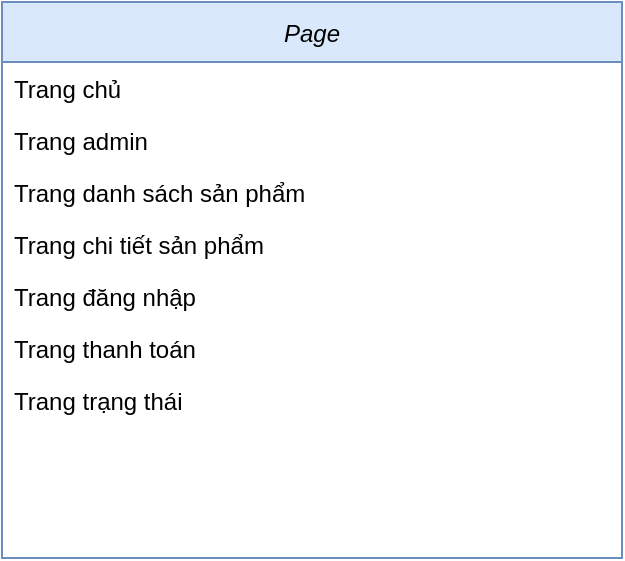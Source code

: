 <mxfile version="26.1.3" pages="2">
  <diagram id="C5RBs43oDa-KdzZeNtuy" name="Page-1">
    <mxGraphModel dx="1005" dy="1026" grid="1" gridSize="10" guides="1" tooltips="1" connect="1" arrows="1" fold="1" page="0" pageScale="1" pageWidth="1169" pageHeight="827" background="none" math="0" shadow="0">
      <root>
        <mxCell id="WIyWlLk6GJQsqaUBKTNV-0" />
        <mxCell id="WIyWlLk6GJQsqaUBKTNV-1" parent="WIyWlLk6GJQsqaUBKTNV-0" />
        <mxCell id="zkfFHV4jXpPFQw0GAbJ--0" value="Page" style="swimlane;fontStyle=2;align=center;verticalAlign=middle;childLayout=stackLayout;horizontal=1;startSize=30;horizontalStack=0;resizeParent=1;resizeLast=0;collapsible=1;marginBottom=0;rounded=0;shadow=0;strokeWidth=1;fillColor=#dae8fc;strokeColor=#6c8ebf;gradientColor=none;glass=0;labelPosition=center;verticalLabelPosition=middle;arcSize=17;" parent="WIyWlLk6GJQsqaUBKTNV-1" vertex="1">
          <mxGeometry x="100" y="-50" width="310" height="278" as="geometry">
            <mxRectangle x="230" y="140" width="160" height="26" as="alternateBounds" />
          </mxGeometry>
        </mxCell>
        <mxCell id="zkfFHV4jXpPFQw0GAbJ--1" value="Trang chủ" style="text;align=left;verticalAlign=middle;spacingLeft=4;spacingRight=4;overflow=hidden;rotatable=1;points=[[0,0.5],[1,0.5]];portConstraint=eastwest;fillColor=none;horizontal=1;spacingTop=0;container=0;movable=1;resizable=1;deletable=1;editable=1;locked=0;connectable=1;fillStyle=dashed;strokeColor=none;" parent="zkfFHV4jXpPFQw0GAbJ--0" vertex="1">
          <mxGeometry y="30" width="310" height="26" as="geometry" />
        </mxCell>
        <mxCell id="NB2SkCXfuX6RsvM2COgK-0" value="Trang admin" style="text;align=left;verticalAlign=top;spacingLeft=4;spacingRight=4;overflow=hidden;rotatable=0;points=[[0,0.5],[1,0.5]];portConstraint=eastwest;" vertex="1" parent="zkfFHV4jXpPFQw0GAbJ--0">
          <mxGeometry y="56" width="310" height="26" as="geometry" />
        </mxCell>
        <mxCell id="zkfFHV4jXpPFQw0GAbJ--2" value="Trang danh sách sản phẩm" style="text;align=left;verticalAlign=top;spacingLeft=4;spacingRight=4;overflow=hidden;rotatable=0;points=[[0,0.5],[1,0.5]];portConstraint=eastwest;rounded=0;shadow=0;html=0;fontStyle=0;labelBackgroundColor=none;" parent="zkfFHV4jXpPFQw0GAbJ--0" vertex="1">
          <mxGeometry y="82" width="310" height="26" as="geometry" />
        </mxCell>
        <mxCell id="zkfFHV4jXpPFQw0GAbJ--5" value="Trang chi tiết sản phẩm" style="text;align=left;verticalAlign=top;spacingLeft=4;spacingRight=4;overflow=hidden;rotatable=0;points=[[0,0.5],[1,0.5]];portConstraint=eastwest;" parent="zkfFHV4jXpPFQw0GAbJ--0" vertex="1">
          <mxGeometry y="108" width="310" height="26" as="geometry" />
        </mxCell>
        <mxCell id="zkfFHV4jXpPFQw0GAbJ--3" value="Trang đăng nhập" style="text;align=left;verticalAlign=top;spacingLeft=4;spacingRight=4;overflow=hidden;rotatable=0;points=[[0,0.5],[1,0.5]];portConstraint=eastwest;rounded=0;shadow=0;html=0;" parent="zkfFHV4jXpPFQw0GAbJ--0" vertex="1">
          <mxGeometry y="134" width="310" height="26" as="geometry" />
        </mxCell>
        <mxCell id="3YXD5WL7k8-5RHGGD3u7-1" value="Trang thanh toán" style="text;align=left;verticalAlign=top;spacingLeft=4;spacingRight=4;overflow=hidden;rotatable=0;points=[[0,0.5],[1,0.5]];portConstraint=eastwest;" parent="zkfFHV4jXpPFQw0GAbJ--0" vertex="1">
          <mxGeometry y="160" width="310" height="26" as="geometry" />
        </mxCell>
        <mxCell id="oP2LaHglNJmHAS7Rxr_d-0" value="Trang trạng thái" style="text;align=left;verticalAlign=top;spacingLeft=4;spacingRight=4;overflow=hidden;rotatable=0;points=[[0,0.5],[1,0.5]];portConstraint=eastwest;" vertex="1" parent="zkfFHV4jXpPFQw0GAbJ--0">
          <mxGeometry y="186" width="310" height="26" as="geometry" />
        </mxCell>
      </root>
    </mxGraphModel>
  </diagram>
  <diagram id="ng6bCuu9ps39AD-uG_Up" name="Trang-2">
    <mxGraphModel dx="2509" dy="835" grid="1" gridSize="10" guides="1" tooltips="1" connect="1" arrows="1" fold="1" page="1" pageScale="1" pageWidth="1169" pageHeight="827" math="0" shadow="0">
      <root>
        <mxCell id="0" />
        <mxCell id="1" parent="0" />
        <mxCell id="6G9M2cNqyrZpUoSZgNi6-38" value="Customer" style="swimlane;startSize=30;fillColor=#f8cecc;strokeColor=#b85450;" parent="1" vertex="1">
          <mxGeometry x="550" y="600" width="330" height="300" as="geometry" />
        </mxCell>
        <mxCell id="6G9M2cNqyrZpUoSZgNi6-39" value="_id" style="text;html=1;align=center;verticalAlign=middle;resizable=0;points=[];autosize=1;strokeColor=none;fillColor=default;fontStyle=1;labelBorderColor=none;labelBackgroundColor=none;fontColor=light-dark(#ff0000, #ededed);fontSize=13;" parent="6G9M2cNqyrZpUoSZgNi6-38" vertex="1">
          <mxGeometry x="20" y="40" width="40" height="30" as="geometry" />
        </mxCell>
        <mxCell id="6G9M2cNqyrZpUoSZgNi6-40" value="String (required)" style="text;html=1;align=center;verticalAlign=middle;resizable=0;points=[];autosize=1;strokeColor=none;fillColor=none;" parent="6G9M2cNqyrZpUoSZgNi6-38" vertex="1">
          <mxGeometry x="70" y="40" width="110" height="30" as="geometry" />
        </mxCell>
        <mxCell id="6G9M2cNqyrZpUoSZgNi6-42" value="email" style="text;html=1;align=center;verticalAlign=middle;resizable=0;points=[];autosize=1;strokeColor=none;fillColor=default;fontStyle=1;labelBorderColor=none;labelBackgroundColor=none;fontColor=light-dark(#ff0000, #ededed);fontSize=13;" parent="6G9M2cNqyrZpUoSZgNi6-38" vertex="1">
          <mxGeometry x="20" y="70" width="50" height="30" as="geometry" />
        </mxCell>
        <mxCell id="6G9M2cNqyrZpUoSZgNi6-43" value="unique, required" style="text;html=1;align=center;verticalAlign=middle;resizable=0;points=[];autosize=1;strokeColor=none;fillColor=none;" parent="6G9M2cNqyrZpUoSZgNi6-38" vertex="1">
          <mxGeometry x="70" y="70" width="110" height="30" as="geometry" />
        </mxCell>
        <mxCell id="6G9M2cNqyrZpUoSZgNi6-44" value="userName" style="text;html=1;align=center;verticalAlign=middle;resizable=0;points=[];autosize=1;strokeColor=none;fillColor=default;fontStyle=1;labelBorderColor=none;labelBackgroundColor=none;fontColor=light-dark(#ff0000, #ededed);fontSize=13;" parent="6G9M2cNqyrZpUoSZgNi6-38" vertex="1">
          <mxGeometry x="20" y="100" width="80" height="30" as="geometry" />
        </mxCell>
        <mxCell id="6G9M2cNqyrZpUoSZgNi6-45" value="(unique, required) default from email" style="text;html=1;align=center;verticalAlign=middle;resizable=0;points=[];autosize=1;strokeColor=none;fillColor=none;" parent="6G9M2cNqyrZpUoSZgNi6-38" vertex="1">
          <mxGeometry x="100" y="100" width="220" height="30" as="geometry" />
        </mxCell>
        <mxCell id="6G9M2cNqyrZpUoSZgNi6-46" value="password" style="text;html=1;align=center;verticalAlign=middle;resizable=0;points=[];autosize=1;strokeColor=none;fillColor=default;fontStyle=1;labelBorderColor=none;labelBackgroundColor=none;fontColor=light-dark(#ff0000, #ededed);fontSize=13;" parent="6G9M2cNqyrZpUoSZgNi6-38" vertex="1">
          <mxGeometry x="20" y="130" width="80" height="30" as="geometry" />
        </mxCell>
        <mxCell id="6G9M2cNqyrZpUoSZgNi6-47" value="String (required)" style="text;html=1;align=center;verticalAlign=middle;resizable=0;points=[];autosize=1;strokeColor=none;fillColor=none;" parent="6G9M2cNqyrZpUoSZgNi6-38" vertex="1">
          <mxGeometry x="100" y="130" width="110" height="30" as="geometry" />
        </mxCell>
        <mxCell id="jI9gdEdgTyAprfT7nVUG-5" value="role" style="text;html=1;align=center;verticalAlign=middle;resizable=0;points=[];autosize=1;strokeColor=none;fillColor=default;fontStyle=1;labelBorderColor=none;labelBackgroundColor=none;fontColor=light-dark(#ff0000, #ededed);fontSize=13;" parent="6G9M2cNqyrZpUoSZgNi6-38" vertex="1">
          <mxGeometry x="20" y="160" width="50" height="30" as="geometry" />
        </mxCell>
        <mxCell id="jI9gdEdgTyAprfT7nVUG-6" value="setDefault(client, admin)" style="text;html=1;align=center;verticalAlign=middle;resizable=0;points=[];autosize=1;strokeColor=none;fillColor=none;" parent="6G9M2cNqyrZpUoSZgNi6-38" vertex="1">
          <mxGeometry x="70" y="160" width="150" height="30" as="geometry" />
        </mxCell>
        <mxCell id="jI9gdEdgTyAprfT7nVUG-7" value="isActive" style="text;html=1;align=center;verticalAlign=middle;resizable=0;points=[];autosize=1;strokeColor=none;fillColor=default;fontStyle=1;labelBorderColor=none;labelBackgroundColor=none;fontColor=light-dark(#ff0000, #ededed);fontSize=13;" parent="6G9M2cNqyrZpUoSZgNi6-38" vertex="1">
          <mxGeometry x="20" y="190" width="70" height="30" as="geometry" />
        </mxCell>
        <mxCell id="jI9gdEdgTyAprfT7nVUG-8" value="Boolean &amp;lt;default: false&amp;gt;" style="text;html=1;align=center;verticalAlign=middle;resizable=0;points=[];autosize=1;strokeColor=none;fillColor=none;" parent="6G9M2cNqyrZpUoSZgNi6-38" vertex="1">
          <mxGeometry x="90" y="190" width="150" height="30" as="geometry" />
        </mxCell>
        <mxCell id="jI9gdEdgTyAprfT7nVUG-9" value="createdAt" style="text;html=1;align=center;verticalAlign=middle;resizable=0;points=[];autosize=1;strokeColor=none;fillColor=default;fontStyle=1;labelBorderColor=none;labelBackgroundColor=none;fontColor=light-dark(#ff0000, #ededed);fontSize=13;" parent="6G9M2cNqyrZpUoSZgNi6-38" vertex="1">
          <mxGeometry x="20" y="220" width="80" height="30" as="geometry" />
        </mxCell>
        <mxCell id="jI9gdEdgTyAprfT7nVUG-10" value="timeStamp &amp;lt;default: Date.now&amp;gt;" style="text;html=1;align=center;verticalAlign=middle;resizable=0;points=[];autosize=1;strokeColor=none;fillColor=none;" parent="6G9M2cNqyrZpUoSZgNi6-38" vertex="1">
          <mxGeometry x="100" y="220" width="190" height="30" as="geometry" />
        </mxCell>
        <mxCell id="jI9gdEdgTyAprfT7nVUG-11" value="updatedAt" style="text;html=1;align=center;verticalAlign=middle;resizable=0;points=[];autosize=1;strokeColor=none;fillColor=default;fontStyle=1;labelBorderColor=none;labelBackgroundColor=none;fontColor=light-dark(#ff0000, #ededed);fontSize=13;" parent="6G9M2cNqyrZpUoSZgNi6-38" vertex="1">
          <mxGeometry x="20" y="250" width="80" height="30" as="geometry" />
        </mxCell>
        <mxCell id="jI9gdEdgTyAprfT7nVUG-12" value="timeStamp &amp;lt;default: null&amp;gt;" style="text;html=1;align=center;verticalAlign=middle;resizable=0;points=[];autosize=1;strokeColor=none;fillColor=none;" parent="6G9M2cNqyrZpUoSZgNi6-38" vertex="1">
          <mxGeometry x="115" y="250" width="160" height="30" as="geometry" />
        </mxCell>
        <mxCell id="jI9gdEdgTyAprfT7nVUG-13" value="Product" style="swimlane;startSize=30;fillColor=#dae8fc;strokeColor=#6c8ebf;" parent="1" vertex="1">
          <mxGeometry x="550" y="80" width="330" height="430" as="geometry" />
        </mxCell>
        <mxCell id="jI9gdEdgTyAprfT7nVUG-14" value="_id" style="text;html=1;align=center;verticalAlign=middle;resizable=0;points=[];autosize=1;strokeColor=none;fillColor=default;fontStyle=1;labelBorderColor=none;labelBackgroundColor=none;fontColor=light-dark(#ff0000, #ededed);fontSize=13;" parent="jI9gdEdgTyAprfT7nVUG-13" vertex="1">
          <mxGeometry x="20" y="40" width="40" height="30" as="geometry" />
        </mxCell>
        <mxCell id="jI9gdEdgTyAprfT7nVUG-15" value="String (required)" style="text;html=1;align=center;verticalAlign=middle;resizable=0;points=[];autosize=1;strokeColor=none;fillColor=none;" parent="jI9gdEdgTyAprfT7nVUG-13" vertex="1">
          <mxGeometry x="70" y="40" width="110" height="30" as="geometry" />
        </mxCell>
        <mxCell id="jI9gdEdgTyAprfT7nVUG-16" value="brand" style="text;html=1;align=center;verticalAlign=middle;resizable=0;points=[];autosize=1;strokeColor=none;fillColor=default;fontStyle=1;labelBorderColor=none;labelBackgroundColor=none;fontColor=light-dark(#ff0000, #ededed);fontSize=13;" parent="jI9gdEdgTyAprfT7nVUG-13" vertex="1">
          <mxGeometry x="20" y="130" width="60" height="30" as="geometry" />
        </mxCell>
        <mxCell id="jI9gdEdgTyAprfT7nVUG-17" value="String(required)" style="text;html=1;align=center;verticalAlign=middle;resizable=0;points=[];autosize=1;strokeColor=none;fillColor=none;" parent="jI9gdEdgTyAprfT7nVUG-13" vertex="1">
          <mxGeometry x="85" y="130" width="110" height="30" as="geometry" />
        </mxCell>
        <mxCell id="jI9gdEdgTyAprfT7nVUG-18" value="color" style="text;html=1;align=center;verticalAlign=middle;resizable=0;points=[];autosize=1;strokeColor=none;fillColor=default;fontStyle=1;labelBorderColor=none;labelBackgroundColor=none;fontColor=light-dark(#ff0000, #ededed);fontSize=13;" parent="jI9gdEdgTyAprfT7nVUG-13" vertex="1">
          <mxGeometry x="20" y="160" width="50" height="30" as="geometry" />
        </mxCell>
        <mxCell id="jI9gdEdgTyAprfT7nVUG-19" value="Array[]" style="text;html=1;align=center;verticalAlign=middle;resizable=0;points=[];autosize=1;strokeColor=none;fillColor=none;" parent="jI9gdEdgTyAprfT7nVUG-13" vertex="1">
          <mxGeometry x="85" y="160" width="60" height="30" as="geometry" />
        </mxCell>
        <mxCell id="jI9gdEdgTyAprfT7nVUG-20" value="size" style="text;html=1;align=center;verticalAlign=middle;resizable=0;points=[];autosize=1;strokeColor=none;fillColor=default;fontStyle=1;labelBorderColor=none;labelBackgroundColor=none;fontColor=light-dark(#ff0000, #ededed);fontSize=13;" parent="jI9gdEdgTyAprfT7nVUG-13" vertex="1">
          <mxGeometry x="20" y="190" width="50" height="30" as="geometry" />
        </mxCell>
        <mxCell id="jI9gdEdgTyAprfT7nVUG-21" value="Array[]" style="text;html=1;align=center;verticalAlign=middle;resizable=0;points=[];autosize=1;strokeColor=none;fillColor=none;" parent="jI9gdEdgTyAprfT7nVUG-13" vertex="1">
          <mxGeometry x="85" y="190" width="60" height="30" as="geometry" />
        </mxCell>
        <mxCell id="jI9gdEdgTyAprfT7nVUG-22" value="image" style="text;html=1;align=center;verticalAlign=middle;resizable=0;points=[];autosize=1;strokeColor=none;fillColor=default;fontStyle=1;labelBorderColor=none;labelBackgroundColor=none;fontColor=light-dark(#ff0000, #ededed);fontSize=13;" parent="jI9gdEdgTyAprfT7nVUG-13" vertex="1">
          <mxGeometry x="20" y="220" width="60" height="30" as="geometry" />
        </mxCell>
        <mxCell id="jI9gdEdgTyAprfT7nVUG-23" value="Array[]" style="text;html=1;align=center;verticalAlign=middle;resizable=0;points=[];autosize=1;strokeColor=none;fillColor=none;" parent="jI9gdEdgTyAprfT7nVUG-13" vertex="1">
          <mxGeometry x="85" y="220" width="60" height="30" as="geometry" />
        </mxCell>
        <mxCell id="jI9gdEdgTyAprfT7nVUG-24" value="name" style="text;html=1;align=center;verticalAlign=middle;resizable=0;points=[];autosize=1;strokeColor=none;fillColor=default;fontStyle=1;labelBorderColor=none;labelBackgroundColor=none;fontColor=light-dark(#ff0000, #ededed);fontSize=13;" parent="jI9gdEdgTyAprfT7nVUG-13" vertex="1">
          <mxGeometry x="20" y="70" width="60" height="30" as="geometry" />
        </mxCell>
        <mxCell id="jI9gdEdgTyAprfT7nVUG-25" value="String (required)" style="text;html=1;align=center;verticalAlign=middle;resizable=0;points=[];autosize=1;strokeColor=none;fillColor=none;" parent="jI9gdEdgTyAprfT7nVUG-13" vertex="1">
          <mxGeometry x="80" y="70" width="110" height="30" as="geometry" />
        </mxCell>
        <mxCell id="jI9gdEdgTyAprfT7nVUG-26" value="desc" style="text;html=1;align=center;verticalAlign=middle;resizable=0;points=[];autosize=1;strokeColor=none;fillColor=default;fontStyle=1;labelBorderColor=none;labelBackgroundColor=none;fontColor=light-dark(#ff0000, #ededed);fontSize=13;" parent="jI9gdEdgTyAprfT7nVUG-13" vertex="1">
          <mxGeometry x="20" y="100" width="50" height="30" as="geometry" />
        </mxCell>
        <mxCell id="jI9gdEdgTyAprfT7nVUG-27" value="String" style="text;html=1;align=center;verticalAlign=middle;resizable=0;points=[];autosize=1;strokeColor=none;fillColor=none;" parent="jI9gdEdgTyAprfT7nVUG-13" vertex="1">
          <mxGeometry x="85" y="100" width="50" height="30" as="geometry" />
        </mxCell>
        <mxCell id="jI9gdEdgTyAprfT7nVUG-30" value="createdAt" style="text;html=1;align=center;verticalAlign=middle;resizable=0;points=[];autosize=1;strokeColor=none;fillColor=default;fontStyle=1;labelBorderColor=none;labelBackgroundColor=none;fontColor=light-dark(#ff0000, #ededed);fontSize=13;" parent="jI9gdEdgTyAprfT7nVUG-13" vertex="1">
          <mxGeometry x="20" y="313.5" width="80" height="30" as="geometry" />
        </mxCell>
        <mxCell id="jI9gdEdgTyAprfT7nVUG-31" value="timeStamp &amp;lt;default: Date.now&amp;gt;" style="text;html=1;align=center;verticalAlign=middle;resizable=0;points=[];autosize=1;strokeColor=none;fillColor=none;" parent="jI9gdEdgTyAprfT7nVUG-13" vertex="1">
          <mxGeometry x="100" y="314" width="190" height="30" as="geometry" />
        </mxCell>
        <mxCell id="jI9gdEdgTyAprfT7nVUG-32" value="updatedAt" style="text;html=1;align=center;verticalAlign=middle;resizable=0;points=[];autosize=1;strokeColor=none;fillColor=default;fontStyle=1;labelBorderColor=none;labelBackgroundColor=none;fontColor=light-dark(#ff0000, #ededed);fontSize=13;" parent="jI9gdEdgTyAprfT7nVUG-13" vertex="1">
          <mxGeometry x="20" y="344" width="80" height="30" as="geometry" />
        </mxCell>
        <mxCell id="jI9gdEdgTyAprfT7nVUG-33" value="timeStamp &amp;lt;default: null&amp;gt;" style="text;html=1;align=center;verticalAlign=middle;resizable=0;points=[];autosize=1;strokeColor=none;fillColor=none;" parent="jI9gdEdgTyAprfT7nVUG-13" vertex="1">
          <mxGeometry x="100" y="344" width="160" height="30" as="geometry" />
        </mxCell>
        <mxCell id="jI9gdEdgTyAprfT7nVUG-34" value="_destroy" style="text;html=1;align=center;verticalAlign=middle;resizable=0;points=[];autosize=1;strokeColor=none;fillColor=default;fontStyle=1;labelBorderColor=none;labelBackgroundColor=none;fontColor=light-dark(#ff0000, #ededed);fontSize=13;" parent="jI9gdEdgTyAprfT7nVUG-13" vertex="1">
          <mxGeometry x="25" y="374" width="70" height="30" as="geometry" />
        </mxCell>
        <mxCell id="jI9gdEdgTyAprfT7nVUG-35" value="Boolean &amp;lt;default: false&amp;gt;" style="text;html=1;align=center;verticalAlign=middle;resizable=0;points=[];autosize=1;strokeColor=none;fillColor=none;" parent="jI9gdEdgTyAprfT7nVUG-13" vertex="1">
          <mxGeometry x="105" y="374" width="150" height="30" as="geometry" />
        </mxCell>
        <mxCell id="jI9gdEdgTyAprfT7nVUG-36" value="price" style="text;html=1;align=center;verticalAlign=middle;resizable=0;points=[];autosize=1;strokeColor=none;fillColor=default;fontStyle=1;labelBorderColor=none;labelBackgroundColor=none;fontColor=light-dark(#ff0000, #ededed);fontSize=13;" parent="jI9gdEdgTyAprfT7nVUG-13" vertex="1">
          <mxGeometry x="20" y="250" width="50" height="30" as="geometry" />
        </mxCell>
        <mxCell id="jI9gdEdgTyAprfT7nVUG-37" value="Number" style="text;html=1;align=center;verticalAlign=middle;resizable=0;points=[];autosize=1;strokeColor=none;fillColor=none;" parent="jI9gdEdgTyAprfT7nVUG-13" vertex="1">
          <mxGeometry x="80" y="250" width="70" height="30" as="geometry" />
        </mxCell>
        <mxCell id="jI9gdEdgTyAprfT7nVUG-38" value="stock" style="text;html=1;align=center;verticalAlign=middle;resizable=0;points=[];autosize=1;strokeColor=none;fillColor=default;fontStyle=1;labelBorderColor=none;labelBackgroundColor=none;fontColor=light-dark(#ff0000, #ededed);fontSize=13;" parent="jI9gdEdgTyAprfT7nVUG-13" vertex="1">
          <mxGeometry x="20" y="280" width="50" height="30" as="geometry" />
        </mxCell>
        <mxCell id="jI9gdEdgTyAprfT7nVUG-39" value="Number" style="text;html=1;align=center;verticalAlign=middle;resizable=0;points=[];autosize=1;strokeColor=none;fillColor=none;" parent="jI9gdEdgTyAprfT7nVUG-13" vertex="1">
          <mxGeometry x="85" y="280" width="70" height="30" as="geometry" />
        </mxCell>
        <mxCell id="UX02B7uwUahebvQv0DMJ-2" value="Order" style="swimlane;startSize=30;fillColor=#d5e8d4;strokeColor=#82b366;" vertex="1" parent="1">
          <mxGeometry x="-20" y="290" width="410" height="360" as="geometry" />
        </mxCell>
        <mxCell id="UX02B7uwUahebvQv0DMJ-3" value="_id" style="text;html=1;align=center;verticalAlign=middle;resizable=0;points=[];autosize=1;strokeColor=none;fillColor=default;fontStyle=1;labelBorderColor=none;labelBackgroundColor=none;fontColor=light-dark(#ff0000, #ededed);fontSize=13;" vertex="1" parent="UX02B7uwUahebvQv0DMJ-2">
          <mxGeometry x="20" y="40" width="40" height="30" as="geometry" />
        </mxCell>
        <mxCell id="UX02B7uwUahebvQv0DMJ-4" value="String (required)" style="text;html=1;align=center;verticalAlign=middle;resizable=0;points=[];autosize=1;strokeColor=none;fillColor=none;" vertex="1" parent="UX02B7uwUahebvQv0DMJ-2">
          <mxGeometry x="70" y="40" width="110" height="30" as="geometry" />
        </mxCell>
        <mxCell id="UX02B7uwUahebvQv0DMJ-5" value="customerId" style="text;html=1;align=center;verticalAlign=middle;resizable=0;points=[];autosize=1;strokeColor=none;fillColor=default;fontStyle=1;labelBorderColor=none;labelBackgroundColor=none;fontColor=light-dark(#ff0000, #ededed);fontSize=13;" vertex="1" parent="UX02B7uwUahebvQv0DMJ-2">
          <mxGeometry x="20" y="70" width="90" height="30" as="geometry" />
        </mxCell>
        <mxCell id="UX02B7uwUahebvQv0DMJ-6" value="unique, required" style="text;html=1;align=center;verticalAlign=middle;resizable=0;points=[];autosize=1;strokeColor=none;fillColor=none;" vertex="1" parent="UX02B7uwUahebvQv0DMJ-2">
          <mxGeometry x="110" y="70" width="110" height="30" as="geometry" />
        </mxCell>
        <mxCell id="UX02B7uwUahebvQv0DMJ-7" value="items" style="text;html=1;align=center;verticalAlign=middle;resizable=0;points=[];autosize=1;strokeColor=none;fillColor=default;fontStyle=1;labelBorderColor=none;labelBackgroundColor=none;fontColor=light-dark(#ff0000, #ededed);fontSize=13;" vertex="1" parent="UX02B7uwUahebvQv0DMJ-2">
          <mxGeometry x="20" y="100" width="50" height="30" as="geometry" />
        </mxCell>
        <mxCell id="UX02B7uwUahebvQv0DMJ-8" value="Array[]" style="text;html=1;align=center;verticalAlign=middle;resizable=0;points=[];autosize=1;strokeColor=none;fillColor=none;" vertex="1" parent="UX02B7uwUahebvQv0DMJ-2">
          <mxGeometry x="70" y="100" width="60" height="30" as="geometry" />
        </mxCell>
        <mxCell id="UX02B7uwUahebvQv0DMJ-9" value="productId" style="text;html=1;align=center;verticalAlign=middle;resizable=0;points=[];autosize=1;strokeColor=none;fillColor=default;fontStyle=1;labelBorderColor=none;labelBackgroundColor=none;fontColor=light-dark(#ff0000, #ededed);fontSize=13;" vertex="1" parent="UX02B7uwUahebvQv0DMJ-2">
          <mxGeometry x="60" y="130" width="80" height="30" as="geometry" />
        </mxCell>
        <mxCell id="UX02B7uwUahebvQv0DMJ-10" value="String (required)" style="text;html=1;align=center;verticalAlign=middle;resizable=0;points=[];autosize=1;strokeColor=none;fillColor=none;" vertex="1" parent="UX02B7uwUahebvQv0DMJ-2">
          <mxGeometry x="140" y="130" width="110" height="30" as="geometry" />
        </mxCell>
        <mxCell id="UX02B7uwUahebvQv0DMJ-11" value="quantity" style="text;html=1;align=center;verticalAlign=middle;resizable=0;points=[];autosize=1;strokeColor=none;fillColor=default;fontStyle=1;labelBorderColor=none;labelBackgroundColor=none;fontColor=light-dark(#ff0000, #ededed);fontSize=13;" vertex="1" parent="UX02B7uwUahebvQv0DMJ-2">
          <mxGeometry x="60" y="160" width="70" height="30" as="geometry" />
        </mxCell>
        <mxCell id="UX02B7uwUahebvQv0DMJ-12" value="Number &amp;lt;default: 1&amp;gt;" style="text;html=1;align=center;verticalAlign=middle;resizable=0;points=[];autosize=1;strokeColor=none;fillColor=none;" vertex="1" parent="UX02B7uwUahebvQv0DMJ-2">
          <mxGeometry x="140" y="160" width="130" height="30" as="geometry" />
        </mxCell>
        <mxCell id="UX02B7uwUahebvQv0DMJ-13" value="price" style="text;html=1;align=center;verticalAlign=middle;resizable=0;points=[];autosize=1;strokeColor=none;fillColor=default;fontStyle=1;labelBorderColor=none;labelBackgroundColor=none;fontColor=light-dark(#ff0000, #ededed);fontSize=13;" vertex="1" parent="UX02B7uwUahebvQv0DMJ-2">
          <mxGeometry x="60" y="190" width="50" height="30" as="geometry" />
        </mxCell>
        <mxCell id="UX02B7uwUahebvQv0DMJ-14" value="Boolean &amp;lt;default: false&amp;gt;" style="text;html=1;align=center;verticalAlign=middle;resizable=0;points=[];autosize=1;strokeColor=none;fillColor=none;" vertex="1" parent="UX02B7uwUahebvQv0DMJ-2">
          <mxGeometry x="110" y="190" width="150" height="30" as="geometry" />
        </mxCell>
        <mxCell id="UX02B7uwUahebvQv0DMJ-15" value="createdAt" style="text;html=1;align=center;verticalAlign=middle;resizable=0;points=[];autosize=1;strokeColor=none;fillColor=default;fontStyle=1;labelBorderColor=none;labelBackgroundColor=none;fontColor=light-dark(#ff0000, #ededed);fontSize=13;" vertex="1" parent="UX02B7uwUahebvQv0DMJ-2">
          <mxGeometry x="20" y="270" width="80" height="30" as="geometry" />
        </mxCell>
        <mxCell id="UX02B7uwUahebvQv0DMJ-16" value="timeStamp &amp;lt;default: Date.now&amp;gt;" style="text;html=1;align=center;verticalAlign=middle;resizable=0;points=[];autosize=1;strokeColor=none;fillColor=none;" vertex="1" parent="UX02B7uwUahebvQv0DMJ-2">
          <mxGeometry x="100" y="270" width="190" height="30" as="geometry" />
        </mxCell>
        <mxCell id="UX02B7uwUahebvQv0DMJ-17" value="status" style="text;html=1;align=center;verticalAlign=middle;resizable=0;points=[];autosize=1;strokeColor=none;fillColor=default;fontStyle=1;labelBorderColor=none;labelBackgroundColor=none;fontColor=light-dark(#ff0000, #ededed);fontSize=13;" vertex="1" parent="UX02B7uwUahebvQv0DMJ-2">
          <mxGeometry x="20" y="300" width="60" height="30" as="geometry" />
        </mxCell>
        <mxCell id="UX02B7uwUahebvQv0DMJ-18" value="String (Cart, Plending, Completed, Canceled)" style="text;html=1;align=center;verticalAlign=middle;resizable=0;points=[];autosize=1;strokeColor=none;fillColor=none;" vertex="1" parent="UX02B7uwUahebvQv0DMJ-2">
          <mxGeometry x="80" y="300" width="260" height="30" as="geometry" />
        </mxCell>
        <mxCell id="UX02B7uwUahebvQv0DMJ-19" value="totalPrice" style="text;html=1;align=center;verticalAlign=middle;resizable=0;points=[];autosize=1;strokeColor=none;fillColor=default;fontStyle=1;labelBorderColor=none;labelBackgroundColor=none;fontColor=light-dark(#ff0000, #ededed);fontSize=13;" vertex="1" parent="UX02B7uwUahebvQv0DMJ-2">
          <mxGeometry x="20" y="240" width="80" height="30" as="geometry" />
        </mxCell>
        <mxCell id="UX02B7uwUahebvQv0DMJ-20" value="Number" style="text;html=1;align=center;verticalAlign=middle;resizable=0;points=[];autosize=1;strokeColor=none;fillColor=none;" vertex="1" parent="UX02B7uwUahebvQv0DMJ-2">
          <mxGeometry x="100" y="240" width="70" height="30" as="geometry" />
        </mxCell>
        <mxCell id="UX02B7uwUahebvQv0DMJ-26" style="edgeStyle=orthogonalEdgeStyle;rounded=0;orthogonalLoop=1;jettySize=auto;html=1;entryX=0.01;entryY=0.753;entryDx=0;entryDy=0;entryPerimeter=0;" edge="1" parent="1" source="UX02B7uwUahebvQv0DMJ-6" target="6G9M2cNqyrZpUoSZgNi6-39">
          <mxGeometry relative="1" as="geometry">
            <Array as="points">
              <mxPoint x="520" y="375" />
              <mxPoint x="520" y="663" />
            </Array>
          </mxGeometry>
        </mxCell>
        <mxCell id="UX02B7uwUahebvQv0DMJ-27" style="edgeStyle=orthogonalEdgeStyle;rounded=0;orthogonalLoop=1;jettySize=auto;html=1;entryX=-0.068;entryY=0.593;entryDx=0;entryDy=0;entryPerimeter=0;" edge="1" parent="1" source="UX02B7uwUahebvQv0DMJ-10" target="jI9gdEdgTyAprfT7nVUG-14">
          <mxGeometry relative="1" as="geometry">
            <Array as="points">
              <mxPoint x="440" y="435" />
              <mxPoint x="440" y="138" />
            </Array>
          </mxGeometry>
        </mxCell>
      </root>
    </mxGraphModel>
  </diagram>
</mxfile>

